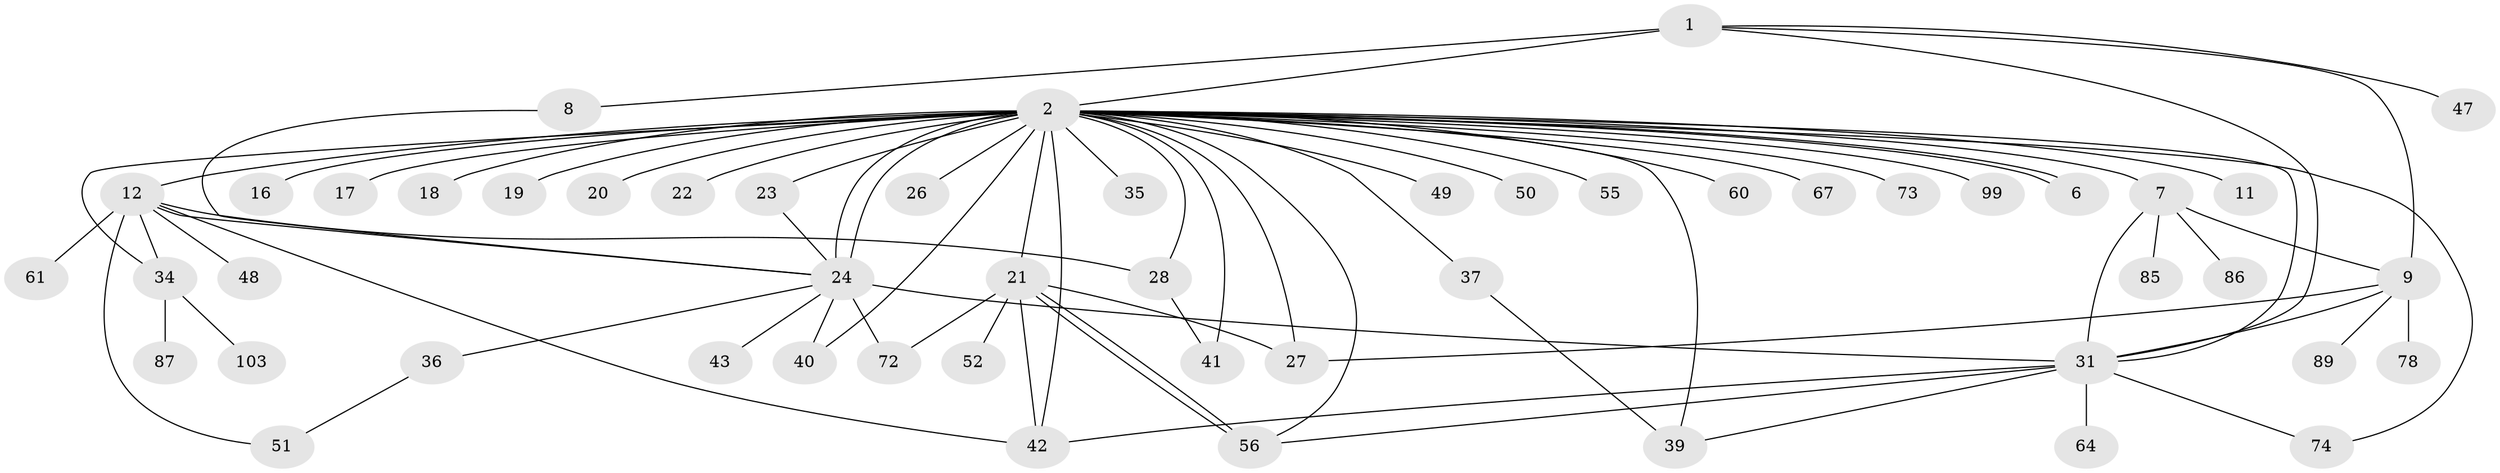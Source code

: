 // original degree distribution, {6: 0.0380952380952381, 20: 0.009523809523809525, 1: 0.4666666666666667, 19: 0.009523809523809525, 4: 0.08571428571428572, 2: 0.20952380952380953, 5: 0.05714285714285714, 9: 0.009523809523809525, 14: 0.009523809523809525, 3: 0.06666666666666667, 8: 0.0380952380952381}
// Generated by graph-tools (version 1.1) at 2025/14/03/09/25 04:14:37]
// undirected, 52 vertices, 78 edges
graph export_dot {
graph [start="1"]
  node [color=gray90,style=filled];
  1;
  2 [super="+13+32+4+5+80+77+57+70+10+3"];
  6;
  7;
  8;
  9 [super="+58"];
  11;
  12 [super="+66+97+88+79+15+71+46"];
  16;
  17;
  18;
  19;
  20;
  21;
  22;
  23 [super="+82+101+94+30+63"];
  24 [super="+69"];
  26;
  27 [super="+38"];
  28;
  31 [super="+62+93+33"];
  34;
  35;
  36 [super="+105"];
  37;
  39 [super="+45+90"];
  40;
  41;
  42 [super="+98"];
  43;
  47;
  48;
  49;
  50;
  51;
  52 [super="+54"];
  55;
  56;
  60;
  61;
  64;
  67 [super="+68"];
  72;
  73;
  74;
  78;
  85 [super="+96"];
  86;
  87;
  89;
  99;
  103;
  1 -- 2 [weight=2];
  1 -- 8;
  1 -- 9;
  1 -- 31;
  1 -- 47;
  2 -- 6;
  2 -- 6;
  2 -- 21 [weight=2];
  2 -- 24 [weight=4];
  2 -- 24;
  2 -- 28;
  2 -- 56;
  2 -- 60;
  2 -- 34;
  2 -- 99;
  2 -- 37;
  2 -- 41;
  2 -- 74;
  2 -- 49;
  2 -- 18 [weight=2];
  2 -- 19;
  2 -- 23 [weight=2];
  2 -- 27;
  2 -- 12 [weight=4];
  2 -- 67 [weight=2];
  2 -- 11;
  2 -- 16;
  2 -- 17;
  2 -- 20;
  2 -- 26;
  2 -- 31;
  2 -- 35;
  2 -- 39;
  2 -- 40;
  2 -- 55;
  2 -- 73;
  2 -- 7;
  2 -- 22 [weight=2];
  2 -- 50;
  2 -- 42;
  7 -- 9;
  7 -- 85;
  7 -- 86;
  7 -- 31;
  8 -- 24;
  9 -- 27 [weight=2];
  9 -- 78;
  9 -- 89;
  9 -- 31;
  12 -- 24;
  12 -- 48;
  12 -- 51;
  12 -- 28 [weight=2];
  12 -- 61;
  12 -- 34;
  12 -- 42 [weight=2];
  21 -- 27;
  21 -- 52;
  21 -- 56;
  21 -- 56;
  21 -- 72;
  21 -- 42;
  23 -- 24;
  24 -- 36;
  24 -- 43;
  24 -- 72;
  24 -- 40;
  24 -- 31;
  28 -- 41;
  31 -- 39;
  31 -- 42;
  31 -- 64;
  31 -- 74;
  31 -- 56;
  34 -- 87;
  34 -- 103;
  36 -- 51;
  37 -- 39;
}
